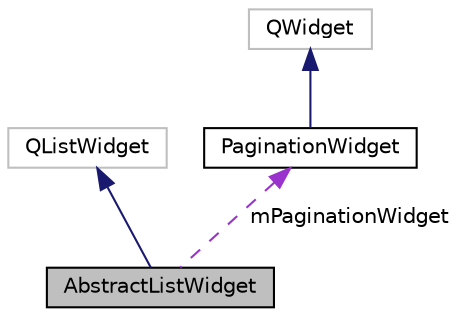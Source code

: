 digraph "AbstractListWidget"
{
 // LATEX_PDF_SIZE
  edge [fontname="Helvetica",fontsize="10",labelfontname="Helvetica",labelfontsize="10"];
  node [fontname="Helvetica",fontsize="10",shape=record];
  Node1 [label="AbstractListWidget",height=0.2,width=0.4,color="black", fillcolor="grey75", style="filled", fontcolor="black",tooltip="列表控件抽象类"];
  Node2 -> Node1 [dir="back",color="midnightblue",fontsize="10",style="solid",fontname="Helvetica"];
  Node2 [label="QListWidget",height=0.2,width=0.4,color="grey75", fillcolor="white", style="filled",tooltip=" "];
  Node3 -> Node1 [dir="back",color="darkorchid3",fontsize="10",style="dashed",label=" mPaginationWidget" ,fontname="Helvetica"];
  Node3 [label="PaginationWidget",height=0.2,width=0.4,color="black", fillcolor="white", style="filled",URL="$classPaginationWidget.html",tooltip="分页控件"];
  Node4 -> Node3 [dir="back",color="midnightblue",fontsize="10",style="solid",fontname="Helvetica"];
  Node4 [label="QWidget",height=0.2,width=0.4,color="grey75", fillcolor="white", style="filled",tooltip=" "];
}
